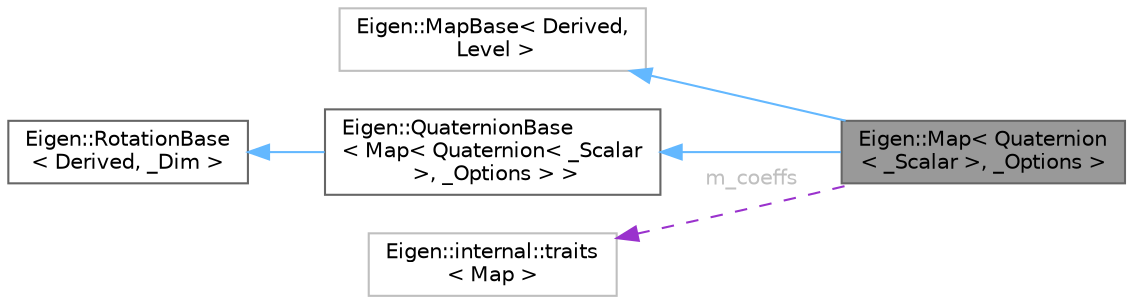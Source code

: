 digraph "Eigen::Map&lt; Quaternion&lt; _Scalar &gt;, _Options &gt;"
{
 // LATEX_PDF_SIZE
  bgcolor="transparent";
  edge [fontname=Helvetica,fontsize=10,labelfontname=Helvetica,labelfontsize=10];
  node [fontname=Helvetica,fontsize=10,shape=box,height=0.2,width=0.4];
  rankdir="LR";
  Node1 [id="Node000001",label="Eigen::Map\< Quaternion\l\< _Scalar \>, _Options \>",height=0.2,width=0.4,color="gray40", fillcolor="grey60", style="filled", fontcolor="black",tooltip="Expression of a quaternion from a memory buffer."];
  Node2 -> Node1 [id="edge5_Node000001_Node000002",dir="back",color="steelblue1",style="solid",tooltip=" "];
  Node2 [id="Node000002",label="Eigen::MapBase\< Derived,\l Level \>",height=0.2,width=0.4,color="grey75", fillcolor="white", style="filled",URL="$classEigen_1_1MapBase.html",tooltip=" "];
  Node3 -> Node1 [id="edge6_Node000001_Node000003",dir="back",color="steelblue1",style="solid",tooltip=" "];
  Node3 [id="Node000003",label="Eigen::QuaternionBase\l\< Map\< Quaternion\< _Scalar\l \>, _Options \> \>",height=0.2,width=0.4,color="gray40", fillcolor="white", style="filled",URL="$classEigen_1_1QuaternionBase.html",tooltip=" "];
  Node4 -> Node3 [id="edge7_Node000003_Node000004",dir="back",color="steelblue1",style="solid",tooltip=" "];
  Node4 [id="Node000004",label="Eigen::RotationBase\l\< Derived, _Dim \>",height=0.2,width=0.4,color="gray40", fillcolor="white", style="filled",URL="$classEigen_1_1RotationBase.html",tooltip="Common base class for compact rotation representations."];
  Node5 -> Node1 [id="edge8_Node000001_Node000005",dir="back",color="darkorchid3",style="dashed",tooltip=" ",label=<<TABLE CELLBORDER="0" BORDER="0"><TR><TD VALIGN="top" ALIGN="LEFT" CELLPADDING="1" CELLSPACING="0">m_coeffs</TD></TR>
</TABLE>> ,fontcolor="grey" ];
  Node5 [id="Node000005",label="Eigen::internal::traits\l\< Map \>",height=0.2,width=0.4,color="grey75", fillcolor="white", style="filled",URL="$structEigen_1_1internal_1_1traits.html",tooltip=" "];
}
